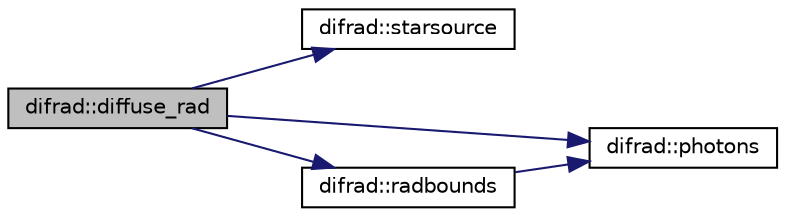 digraph "difrad::diffuse_rad"
{
  edge [fontname="Helvetica",fontsize="10",labelfontname="Helvetica",labelfontsize="10"];
  node [fontname="Helvetica",fontsize="10",shape=record];
  rankdir="LR";
  Node1 [label="difrad::diffuse_rad",height=0.2,width=0.4,color="black", fillcolor="grey75", style="filled", fontcolor="black"];
  Node1 -> Node2 [color="midnightblue",fontsize="10",style="solid",fontname="Helvetica"];
  Node2 [label="difrad::starsource",height=0.2,width=0.4,color="black", fillcolor="white", style="filled",URL="$namespacedifrad.html#a180fbbe2c9b0639cc33dd6ef57a61ec4",tooltip="Place photon packets at a \"star\" surface. "];
  Node1 -> Node3 [color="midnightblue",fontsize="10",style="solid",fontname="Helvetica"];
  Node3 [label="difrad::photons",height=0.2,width=0.4,color="black", fillcolor="white", style="filled",URL="$namespacedifrad.html#a39291c8aa2927c69ef6ca60f78c9b103",tooltip="Photon trajectories. "];
  Node1 -> Node4 [color="midnightblue",fontsize="10",style="solid",fontname="Helvetica"];
  Node4 [label="difrad::radbounds",height=0.2,width=0.4,color="black", fillcolor="white", style="filled",URL="$namespacedifrad.html#afe6e9d2182e755ae483aeaa2c91f2710",tooltip="follows the rays across MPI boundaries "];
  Node4 -> Node3 [color="midnightblue",fontsize="10",style="solid",fontname="Helvetica"];
}
